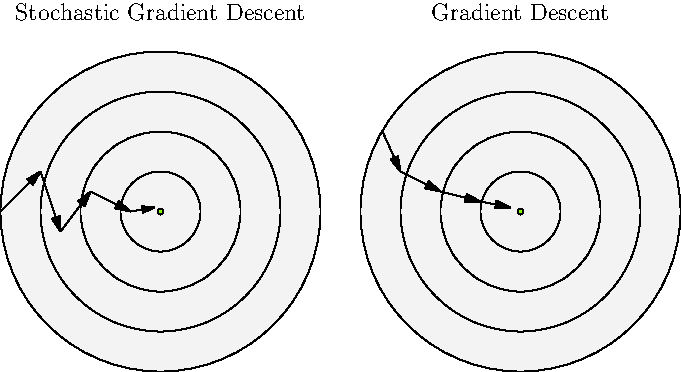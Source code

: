 int num_circles = 4;
int r = 80;
// Stochastic
label("Stochastic Gradient Descent",(0, r+20));
for(int i = 0 ; i < num_circles; ++i){
	path c = circle((0, 0), r-i*r/4);
    filldraw(c, palegray);
}
draw((-80, 0)--(-60, 20), EndArrow);
draw((-60, 20)--(-50, -10), EndArrow);
draw((-50, -10)--(-35, 10), EndArrow);
draw((-35, 10)--(-15, 0), EndArrow);
draw((-15, 0)--(-3, 2), EndArrow);
filldraw(circle((0, 0), 1.5), chartreuse);

// Gradient
label("Gradient Descent",(r*2+20, r+20));
for(int i = 0 ; i < num_circles; ++i){
	path c = circle((r*2+20, 0), r-i*r/4);
    filldraw(c, palegray);
}
path[] points = {
  (-69, 40)--(-60, 20),
  (-60, 20)--(-40, 10),
  (-40, 10)--(-20, 5),
  (-20, 5)--(-5, 2),
                };
for(path p: points){
	draw(shift(r*2+20, 0)*p, EndArrow);
}
filldraw(circle((r*2+20, 0), 1.5), chartreuse);